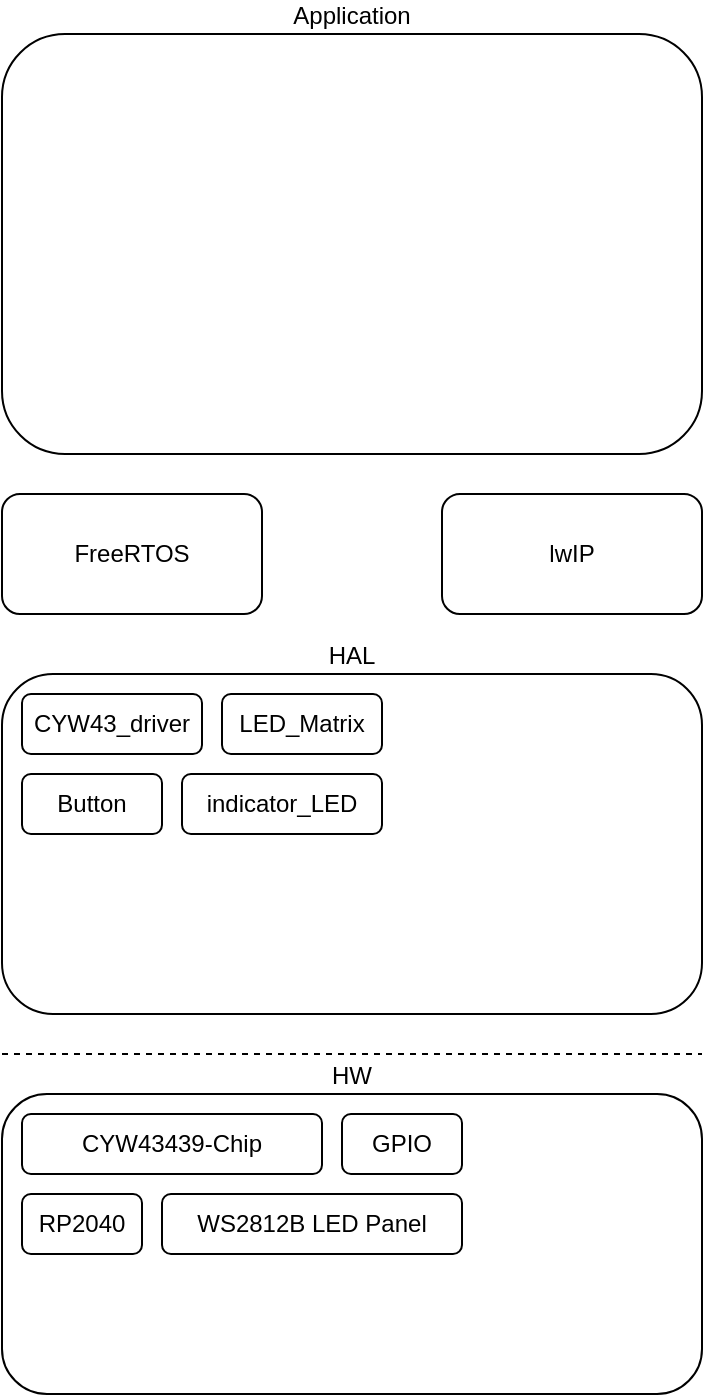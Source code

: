 <mxfile version="27.0.6" pages="2">
  <diagram name="System_overview" id="9hdh8siEj2GNu3g94Rxp">
    <mxGraphModel dx="1106" dy="792" grid="1" gridSize="10" guides="1" tooltips="1" connect="1" arrows="1" fold="1" page="1" pageScale="1" pageWidth="827" pageHeight="1169" math="0" shadow="0">
      <root>
        <mxCell id="0" />
        <mxCell id="1" parent="0" />
        <mxCell id="6iloV9b4tL2MP01rSDgZ-2" value="HAL" style="rounded=1;whiteSpace=wrap;html=1;labelPosition=center;verticalLabelPosition=top;align=center;verticalAlign=bottom;" vertex="1" parent="1">
          <mxGeometry x="10" y="360" width="350" height="170" as="geometry" />
        </mxCell>
        <mxCell id="6iloV9b4tL2MP01rSDgZ-4" value="Application" style="rounded=1;whiteSpace=wrap;html=1;labelPosition=center;verticalLabelPosition=top;align=center;verticalAlign=bottom;" vertex="1" parent="1">
          <mxGeometry x="10" y="40" width="350" height="210" as="geometry" />
        </mxCell>
        <mxCell id="6iloV9b4tL2MP01rSDgZ-8" value="CYW43_driver" style="rounded=1;whiteSpace=wrap;html=1;" vertex="1" parent="1">
          <mxGeometry x="20" y="370" width="90" height="30" as="geometry" />
        </mxCell>
        <mxCell id="6iloV9b4tL2MP01rSDgZ-15" value="HW" style="rounded=1;whiteSpace=wrap;html=1;labelPosition=center;verticalLabelPosition=top;align=center;verticalAlign=bottom;" vertex="1" parent="1">
          <mxGeometry x="10" y="570" width="350" height="150" as="geometry" />
        </mxCell>
        <mxCell id="6iloV9b4tL2MP01rSDgZ-18" value="&lt;span style=&quot;text-align: left;&quot;&gt;CYW43439-Chip&lt;/span&gt;" style="rounded=1;whiteSpace=wrap;html=1;" vertex="1" parent="1">
          <mxGeometry x="20" y="580" width="150" height="30" as="geometry" />
        </mxCell>
        <mxCell id="6iloV9b4tL2MP01rSDgZ-19" value="RP2040" style="rounded=1;whiteSpace=wrap;html=1;" vertex="1" parent="1">
          <mxGeometry x="20" y="620" width="60" height="30" as="geometry" />
        </mxCell>
        <mxCell id="6iloV9b4tL2MP01rSDgZ-21" value="WS2812B LED Panel" style="rounded=1;whiteSpace=wrap;html=1;" vertex="1" parent="1">
          <mxGeometry x="90" y="620" width="150" height="30" as="geometry" />
        </mxCell>
        <mxCell id="6iloV9b4tL2MP01rSDgZ-22" value="" style="endArrow=none;dashed=1;html=1;rounded=0;" edge="1" parent="1">
          <mxGeometry width="50" height="50" relative="1" as="geometry">
            <mxPoint x="10" y="550" as="sourcePoint" />
            <mxPoint x="360" y="550" as="targetPoint" />
          </mxGeometry>
        </mxCell>
        <mxCell id="6iloV9b4tL2MP01rSDgZ-23" value="LED_Matrix" style="rounded=1;whiteSpace=wrap;html=1;" vertex="1" parent="1">
          <mxGeometry x="120" y="370" width="80" height="30" as="geometry" />
        </mxCell>
        <mxCell id="6iloV9b4tL2MP01rSDgZ-25" value="GPIO" style="rounded=1;whiteSpace=wrap;html=1;" vertex="1" parent="1">
          <mxGeometry x="180" y="580" width="60" height="30" as="geometry" />
        </mxCell>
        <mxCell id="6iloV9b4tL2MP01rSDgZ-26" value="Button" style="rounded=1;whiteSpace=wrap;html=1;" vertex="1" parent="1">
          <mxGeometry x="20" y="410" width="70" height="30" as="geometry" />
        </mxCell>
        <mxCell id="6iloV9b4tL2MP01rSDgZ-27" value="indicator_LED" style="rounded=1;whiteSpace=wrap;html=1;" vertex="1" parent="1">
          <mxGeometry x="100" y="410" width="100" height="30" as="geometry" />
        </mxCell>
        <mxCell id="6iloV9b4tL2MP01rSDgZ-29" value="FreeRTOS" style="rounded=1;whiteSpace=wrap;html=1;" vertex="1" parent="1">
          <mxGeometry x="10" y="270" width="130" height="60" as="geometry" />
        </mxCell>
        <mxCell id="6iloV9b4tL2MP01rSDgZ-30" value="lwIP" style="rounded=1;whiteSpace=wrap;html=1;" vertex="1" parent="1">
          <mxGeometry x="230" y="270" width="130" height="60" as="geometry" />
        </mxCell>
      </root>
    </mxGraphModel>
  </diagram>
  <diagram id="GyWsEzwHndyVZgA3t8Am" name="Seite-2">
    <mxGraphModel dx="1106" dy="792" grid="1" gridSize="10" guides="1" tooltips="1" connect="1" arrows="1" fold="1" page="1" pageScale="1" pageWidth="827" pageHeight="1169" math="0" shadow="0">
      <root>
        <mxCell id="0" />
        <mxCell id="1" parent="0" />
        <mxCell id="KjZMLMo6qAg79WHM__Jx-2" value="AppManager" style="swimlane;fontStyle=1;align=center;verticalAlign=top;childLayout=stackLayout;horizontal=1;startSize=26;horizontalStack=0;resizeParent=1;resizeParentMax=0;resizeLast=0;collapsible=1;marginBottom=0;whiteSpace=wrap;html=1;" vertex="1" parent="1">
          <mxGeometry x="290" y="150" width="250" height="86" as="geometry" />
        </mxCell>
        <mxCell id="KjZMLMo6qAg79WHM__Jx-3" value="- app_list : std::vector&amp;lt;MatrixApp&amp;gt;" style="text;strokeColor=none;fillColor=none;align=left;verticalAlign=top;spacingLeft=4;spacingRight=4;overflow=hidden;rotatable=0;points=[[0,0.5],[1,0.5]];portConstraint=eastwest;whiteSpace=wrap;html=1;" vertex="1" parent="KjZMLMo6qAg79WHM__Jx-2">
          <mxGeometry y="26" width="250" height="26" as="geometry" />
        </mxCell>
        <mxCell id="KjZMLMo6qAg79WHM__Jx-4" value="" style="line;strokeWidth=1;fillColor=none;align=left;verticalAlign=middle;spacingTop=-1;spacingLeft=3;spacingRight=3;rotatable=0;labelPosition=right;points=[];portConstraint=eastwest;strokeColor=inherit;" vertex="1" parent="KjZMLMo6qAg79WHM__Jx-2">
          <mxGeometry y="52" width="250" height="8" as="geometry" />
        </mxCell>
        <mxCell id="KjZMLMo6qAg79WHM__Jx-5" value="+ method(type): type" style="text;strokeColor=none;fillColor=none;align=left;verticalAlign=top;spacingLeft=4;spacingRight=4;overflow=hidden;rotatable=0;points=[[0,0.5],[1,0.5]];portConstraint=eastwest;whiteSpace=wrap;html=1;" vertex="1" parent="KjZMLMo6qAg79WHM__Jx-2">
          <mxGeometry y="60" width="250" height="26" as="geometry" />
        </mxCell>
        <mxCell id="orqt1KIldNxTBnCTXF_R-1" value="&amp;lt;&amp;lt;interface&amp;gt;&amp;gt;&lt;div&gt;MatrixApp&lt;/div&gt;" style="swimlane;fontStyle=1;align=center;verticalAlign=top;childLayout=stackLayout;horizontal=1;startSize=40;horizontalStack=0;resizeParent=1;resizeParentMax=0;resizeLast=0;collapsible=1;marginBottom=0;whiteSpace=wrap;html=1;" vertex="1" parent="1">
          <mxGeometry x="172" y="310" width="170" height="100" as="geometry" />
        </mxCell>
        <mxCell id="orqt1KIldNxTBnCTXF_R-2" value="+ field: type" style="text;strokeColor=none;fillColor=none;align=left;verticalAlign=top;spacingLeft=4;spacingRight=4;overflow=hidden;rotatable=0;points=[[0,0.5],[1,0.5]];portConstraint=eastwest;whiteSpace=wrap;html=1;" vertex="1" parent="orqt1KIldNxTBnCTXF_R-1">
          <mxGeometry y="40" width="170" height="26" as="geometry" />
        </mxCell>
        <mxCell id="orqt1KIldNxTBnCTXF_R-3" value="" style="line;strokeWidth=1;fillColor=none;align=left;verticalAlign=middle;spacingTop=-1;spacingLeft=3;spacingRight=3;rotatable=0;labelPosition=right;points=[];portConstraint=eastwest;strokeColor=inherit;" vertex="1" parent="orqt1KIldNxTBnCTXF_R-1">
          <mxGeometry y="66" width="170" height="8" as="geometry" />
        </mxCell>
        <mxCell id="orqt1KIldNxTBnCTXF_R-4" value="+ method(type): type" style="text;strokeColor=none;fillColor=none;align=left;verticalAlign=top;spacingLeft=4;spacingRight=4;overflow=hidden;rotatable=0;points=[[0,0.5],[1,0.5]];portConstraint=eastwest;whiteSpace=wrap;html=1;" vertex="1" parent="orqt1KIldNxTBnCTXF_R-1">
          <mxGeometry y="74" width="170" height="26" as="geometry" />
        </mxCell>
        <mxCell id="orqt1KIldNxTBnCTXF_R-9" value="ConcreteApp" style="swimlane;fontStyle=1;align=center;verticalAlign=top;childLayout=stackLayout;horizontal=1;startSize=26;horizontalStack=0;resizeParent=1;resizeParentMax=0;resizeLast=0;collapsible=1;marginBottom=0;whiteSpace=wrap;html=1;" vertex="1" parent="1">
          <mxGeometry x="175" y="470" width="160" height="86" as="geometry" />
        </mxCell>
        <mxCell id="orqt1KIldNxTBnCTXF_R-10" value="+ field: type" style="text;strokeColor=none;fillColor=none;align=left;verticalAlign=top;spacingLeft=4;spacingRight=4;overflow=hidden;rotatable=0;points=[[0,0.5],[1,0.5]];portConstraint=eastwest;whiteSpace=wrap;html=1;" vertex="1" parent="orqt1KIldNxTBnCTXF_R-9">
          <mxGeometry y="26" width="160" height="26" as="geometry" />
        </mxCell>
        <mxCell id="orqt1KIldNxTBnCTXF_R-11" value="" style="line;strokeWidth=1;fillColor=none;align=left;verticalAlign=middle;spacingTop=-1;spacingLeft=3;spacingRight=3;rotatable=0;labelPosition=right;points=[];portConstraint=eastwest;strokeColor=inherit;" vertex="1" parent="orqt1KIldNxTBnCTXF_R-9">
          <mxGeometry y="52" width="160" height="8" as="geometry" />
        </mxCell>
        <mxCell id="orqt1KIldNxTBnCTXF_R-12" value="+ method(type): type" style="text;strokeColor=none;fillColor=none;align=left;verticalAlign=top;spacingLeft=4;spacingRight=4;overflow=hidden;rotatable=0;points=[[0,0.5],[1,0.5]];portConstraint=eastwest;whiteSpace=wrap;html=1;" vertex="1" parent="orqt1KIldNxTBnCTXF_R-9">
          <mxGeometry y="60" width="160" height="26" as="geometry" />
        </mxCell>
        <mxCell id="orqt1KIldNxTBnCTXF_R-13" style="edgeStyle=orthogonalEdgeStyle;rounded=0;orthogonalLoop=1;jettySize=auto;html=1;entryX=0.488;entryY=1.019;entryDx=0;entryDy=0;entryPerimeter=0;endArrow=block;endFill=0;" edge="1" parent="1" source="orqt1KIldNxTBnCTXF_R-9" target="orqt1KIldNxTBnCTXF_R-4">
          <mxGeometry relative="1" as="geometry" />
        </mxCell>
        <mxCell id="orqt1KIldNxTBnCTXF_R-14" style="edgeStyle=orthogonalEdgeStyle;rounded=0;orthogonalLoop=1;jettySize=auto;html=1;exitX=0.75;exitY=0;exitDx=0;exitDy=0;entryX=0.513;entryY=1.019;entryDx=0;entryDy=0;entryPerimeter=0;" edge="1" parent="1" source="orqt1KIldNxTBnCTXF_R-1" target="KjZMLMo6qAg79WHM__Jx-5">
          <mxGeometry relative="1" as="geometry" />
        </mxCell>
        <mxCell id="orqt1KIldNxTBnCTXF_R-15" value="Registers" style="edgeLabel;html=1;align=center;verticalAlign=middle;resizable=0;points=[];" vertex="1" connectable="0" parent="orqt1KIldNxTBnCTXF_R-14">
          <mxGeometry x="0.047" y="1" relative="1" as="geometry">
            <mxPoint as="offset" />
          </mxGeometry>
        </mxCell>
      </root>
    </mxGraphModel>
  </diagram>
</mxfile>
